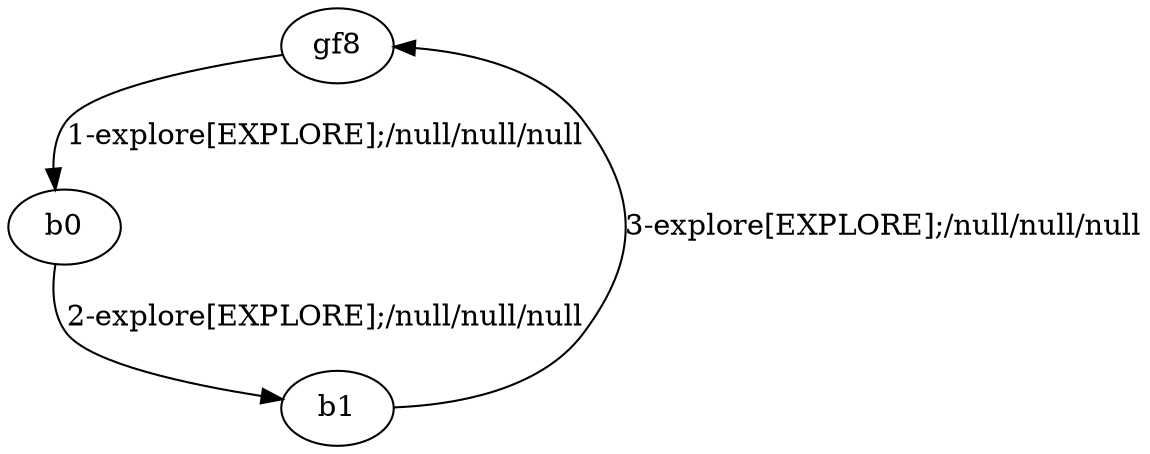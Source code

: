 # Total number of goals covered by this test: 1
# b1 --> gf8

digraph g {
"gf8" -> "b0" [label = "1-explore[EXPLORE];/null/null/null"];
"b0" -> "b1" [label = "2-explore[EXPLORE];/null/null/null"];
"b1" -> "gf8" [label = "3-explore[EXPLORE];/null/null/null"];
}